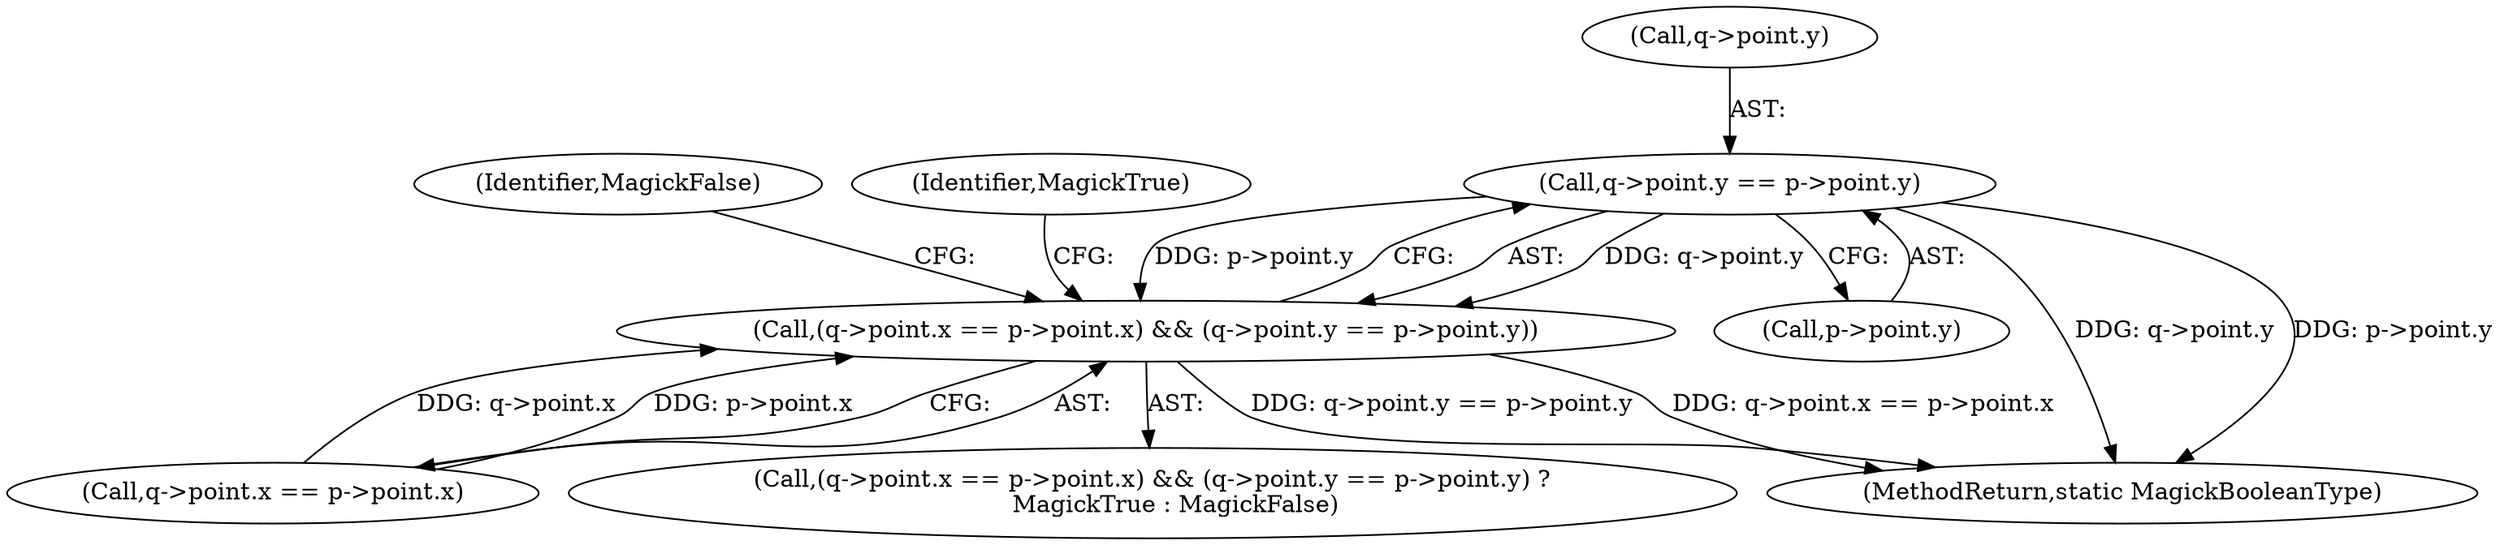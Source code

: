 digraph "0_ImageMagick_726812fa2fa7ce16bcf58f6e115f65427a1c0950_3@pointer" {
"1000259" [label="(Call,q->point.y == p->point.y)"];
"1000247" [label="(Call,(q->point.x == p->point.x) && (q->point.y == p->point.y))"];
"1000248" [label="(Call,q->point.x == p->point.x)"];
"1000260" [label="(Call,q->point.y)"];
"1000265" [label="(Call,p->point.y)"];
"1000316" [label="(MethodReturn,static MagickBooleanType)"];
"1000247" [label="(Call,(q->point.x == p->point.x) && (q->point.y == p->point.y))"];
"1000259" [label="(Call,q->point.y == p->point.y)"];
"1000246" [label="(Call,(q->point.x == p->point.x) && (q->point.y == p->point.y) ?\n      MagickTrue : MagickFalse)"];
"1000271" [label="(Identifier,MagickFalse)"];
"1000270" [label="(Identifier,MagickTrue)"];
"1000259" -> "1000247"  [label="AST: "];
"1000259" -> "1000265"  [label="CFG: "];
"1000260" -> "1000259"  [label="AST: "];
"1000265" -> "1000259"  [label="AST: "];
"1000247" -> "1000259"  [label="CFG: "];
"1000259" -> "1000316"  [label="DDG: q->point.y"];
"1000259" -> "1000316"  [label="DDG: p->point.y"];
"1000259" -> "1000247"  [label="DDG: q->point.y"];
"1000259" -> "1000247"  [label="DDG: p->point.y"];
"1000247" -> "1000246"  [label="AST: "];
"1000247" -> "1000248"  [label="CFG: "];
"1000248" -> "1000247"  [label="AST: "];
"1000270" -> "1000247"  [label="CFG: "];
"1000271" -> "1000247"  [label="CFG: "];
"1000247" -> "1000316"  [label="DDG: q->point.y == p->point.y"];
"1000247" -> "1000316"  [label="DDG: q->point.x == p->point.x"];
"1000248" -> "1000247"  [label="DDG: q->point.x"];
"1000248" -> "1000247"  [label="DDG: p->point.x"];
}
